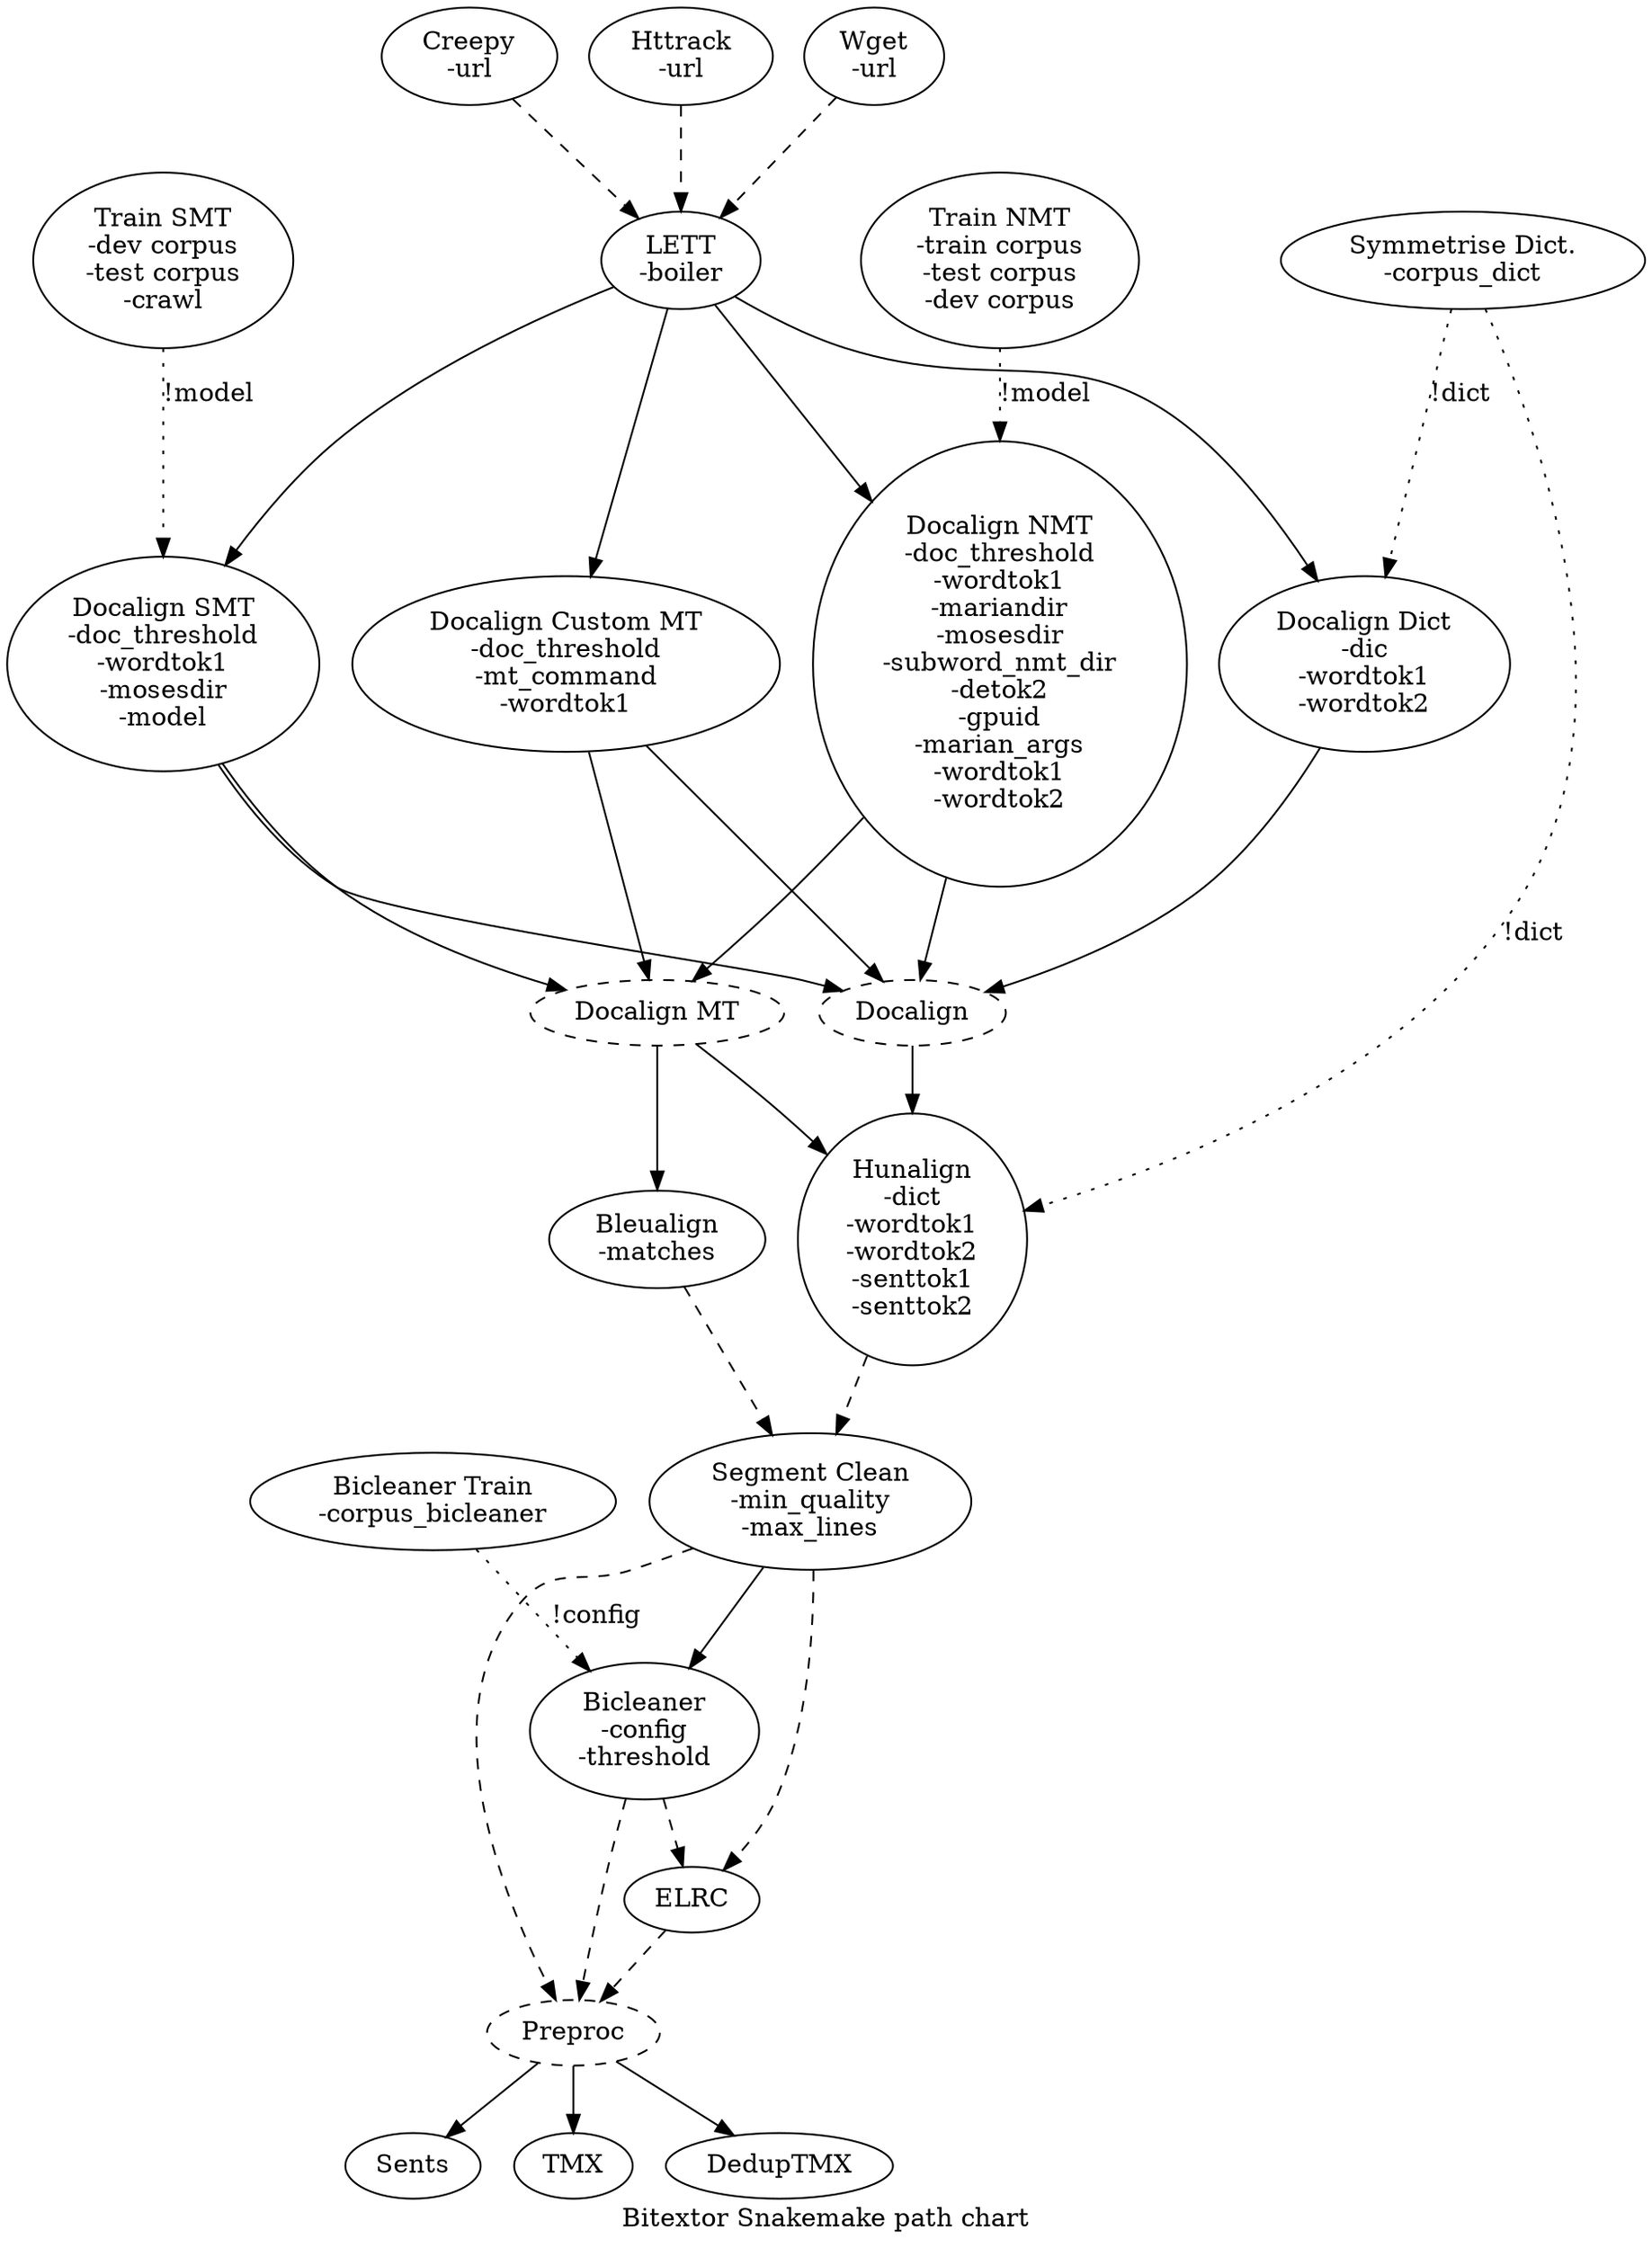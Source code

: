 digraph Snakemake {
  label="Bitextor Snakemake path chart"

  #Nodes
  Creepy [label="Creepy\n-url"]
  Httrack [label="Httrack\n-url"]
  Wget [label="Wget\n-url"]
  LETT [label="LETT\n-boiler"]
  DocalignDict [label="Docalign Dict\n-dic\n-wordtok1\n-wordtok2"]
  DocalignSMT [label="Docalign SMT\n-doc_threshold\n-wordtok1\n-mosesdir\n-model"]
  DocalignNMT [label="Docalign NMT\n-doc_threshold\n-wordtok1\n-mariandir\n-mosesdir\n-subword_nmt_dir\n-detok2\n-gpuid\n-marian_args\n-wordtok1\n-wordtok2"]
  DocalignCustomMT [label="Docalign Custom MT\n-doc_threshold\n-mt_command\n-wordtok1"]
  TrainSMT [label="Train SMT\n-dev corpus\n-test corpus\n-crawl"]
  TrainNMT [label="Train NMT\n-train corpus\n-test corpus\n-dev corpus"]
  SymmetriseDic [label="Symmetrise Dict.\n-corpus_dict"]
  Docalign [style=dashed]
  DocalignMT [label="Docalign MT", style=dashed]
  Hunalign [label="Hunalign\n-dict\n-wordtok1\n-wordtok2\n-senttok1\n-senttok2"]
  Bleualign [label="Bleualign\n-matches"]
  Segclean [label="Segment Clean\n-min_quality\n-max_lines"]
  Bicleaner [label="Bicleaner\n-config\n-threshold"]
  BicleanerTrain [label="Bicleaner Train\n-corpus_bicleaner"]
  ELRC
  Preproc [style=dashed]
  Sents [style=rounded]
  TMX [style=rounded]
  DedupTMX [style=rounded]

  #Relations
  {Creepy,Httrack,Wget} -> LETT [style=dashed]
  LETT -> {DocalignDict,DocalignSMT,DocalignNMT,DocalignCustomMT}
  SymmetriseDic -> {DocalignDict,Hunalign} [label="!dict", style=dotted]
  TrainSMT -> DocalignSMT [label="!model", style=dotted]
  TrainNMT -> DocalignNMT [label="!model", style=dotted]
  {DocalignDict,DocalignSMT,DocalignNMT,DocalignCustomMT} -> Docalign
  {DocalignSMT,DocalignNMT,DocalignCustomMT} -> DocalignMT
  {Docalign,DocalignMT} -> Hunalign
  DocalignMT -> Bleualign
  BicleanerTrain -> Bicleaner [label="!config", style=dotted]
  {Hunalign,Bleualign} -> Segclean [style=dashed]
  {Segclean,Bicleaner,ELRC} -> Preproc [style=dashed]
  {Segclean,Bicleaner} -> ELRC [style=dashed]
  Segclean -> Bicleaner
  Preproc -> {Sents,TMX,DedupTMX}

}

